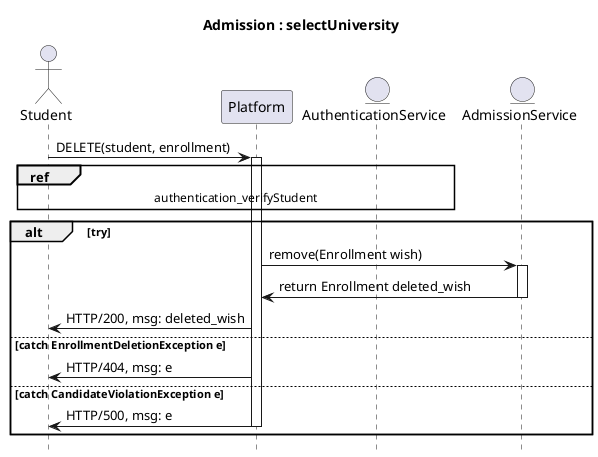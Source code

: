@startuml

hide footbox
title Admission : selectUniversity
actor Student
participant Platform
entity AuthenticationService
entity AdmissionService

Student -> Platform : DELETE(student, enrollment)
activate Platform

ref over Student, Platform, AuthenticationService: authentication_verifyStudent


alt try

    Platform -> AdmissionService: remove(Enrollment wish)
    activate AdmissionService
    AdmissionService -> Platform: return Enrollment deleted_wish
    deactivate AdmissionService

    Platform -> Student : HTTP/200, msg: deleted_wish

else catch EnrollmentDeletionException e

    Platform -> Student : HTTP/404, msg: e

else catch CandidateViolationException e

    Platform -> Student : HTTP/500, msg: e
    deactivate Platform
end


@enduml